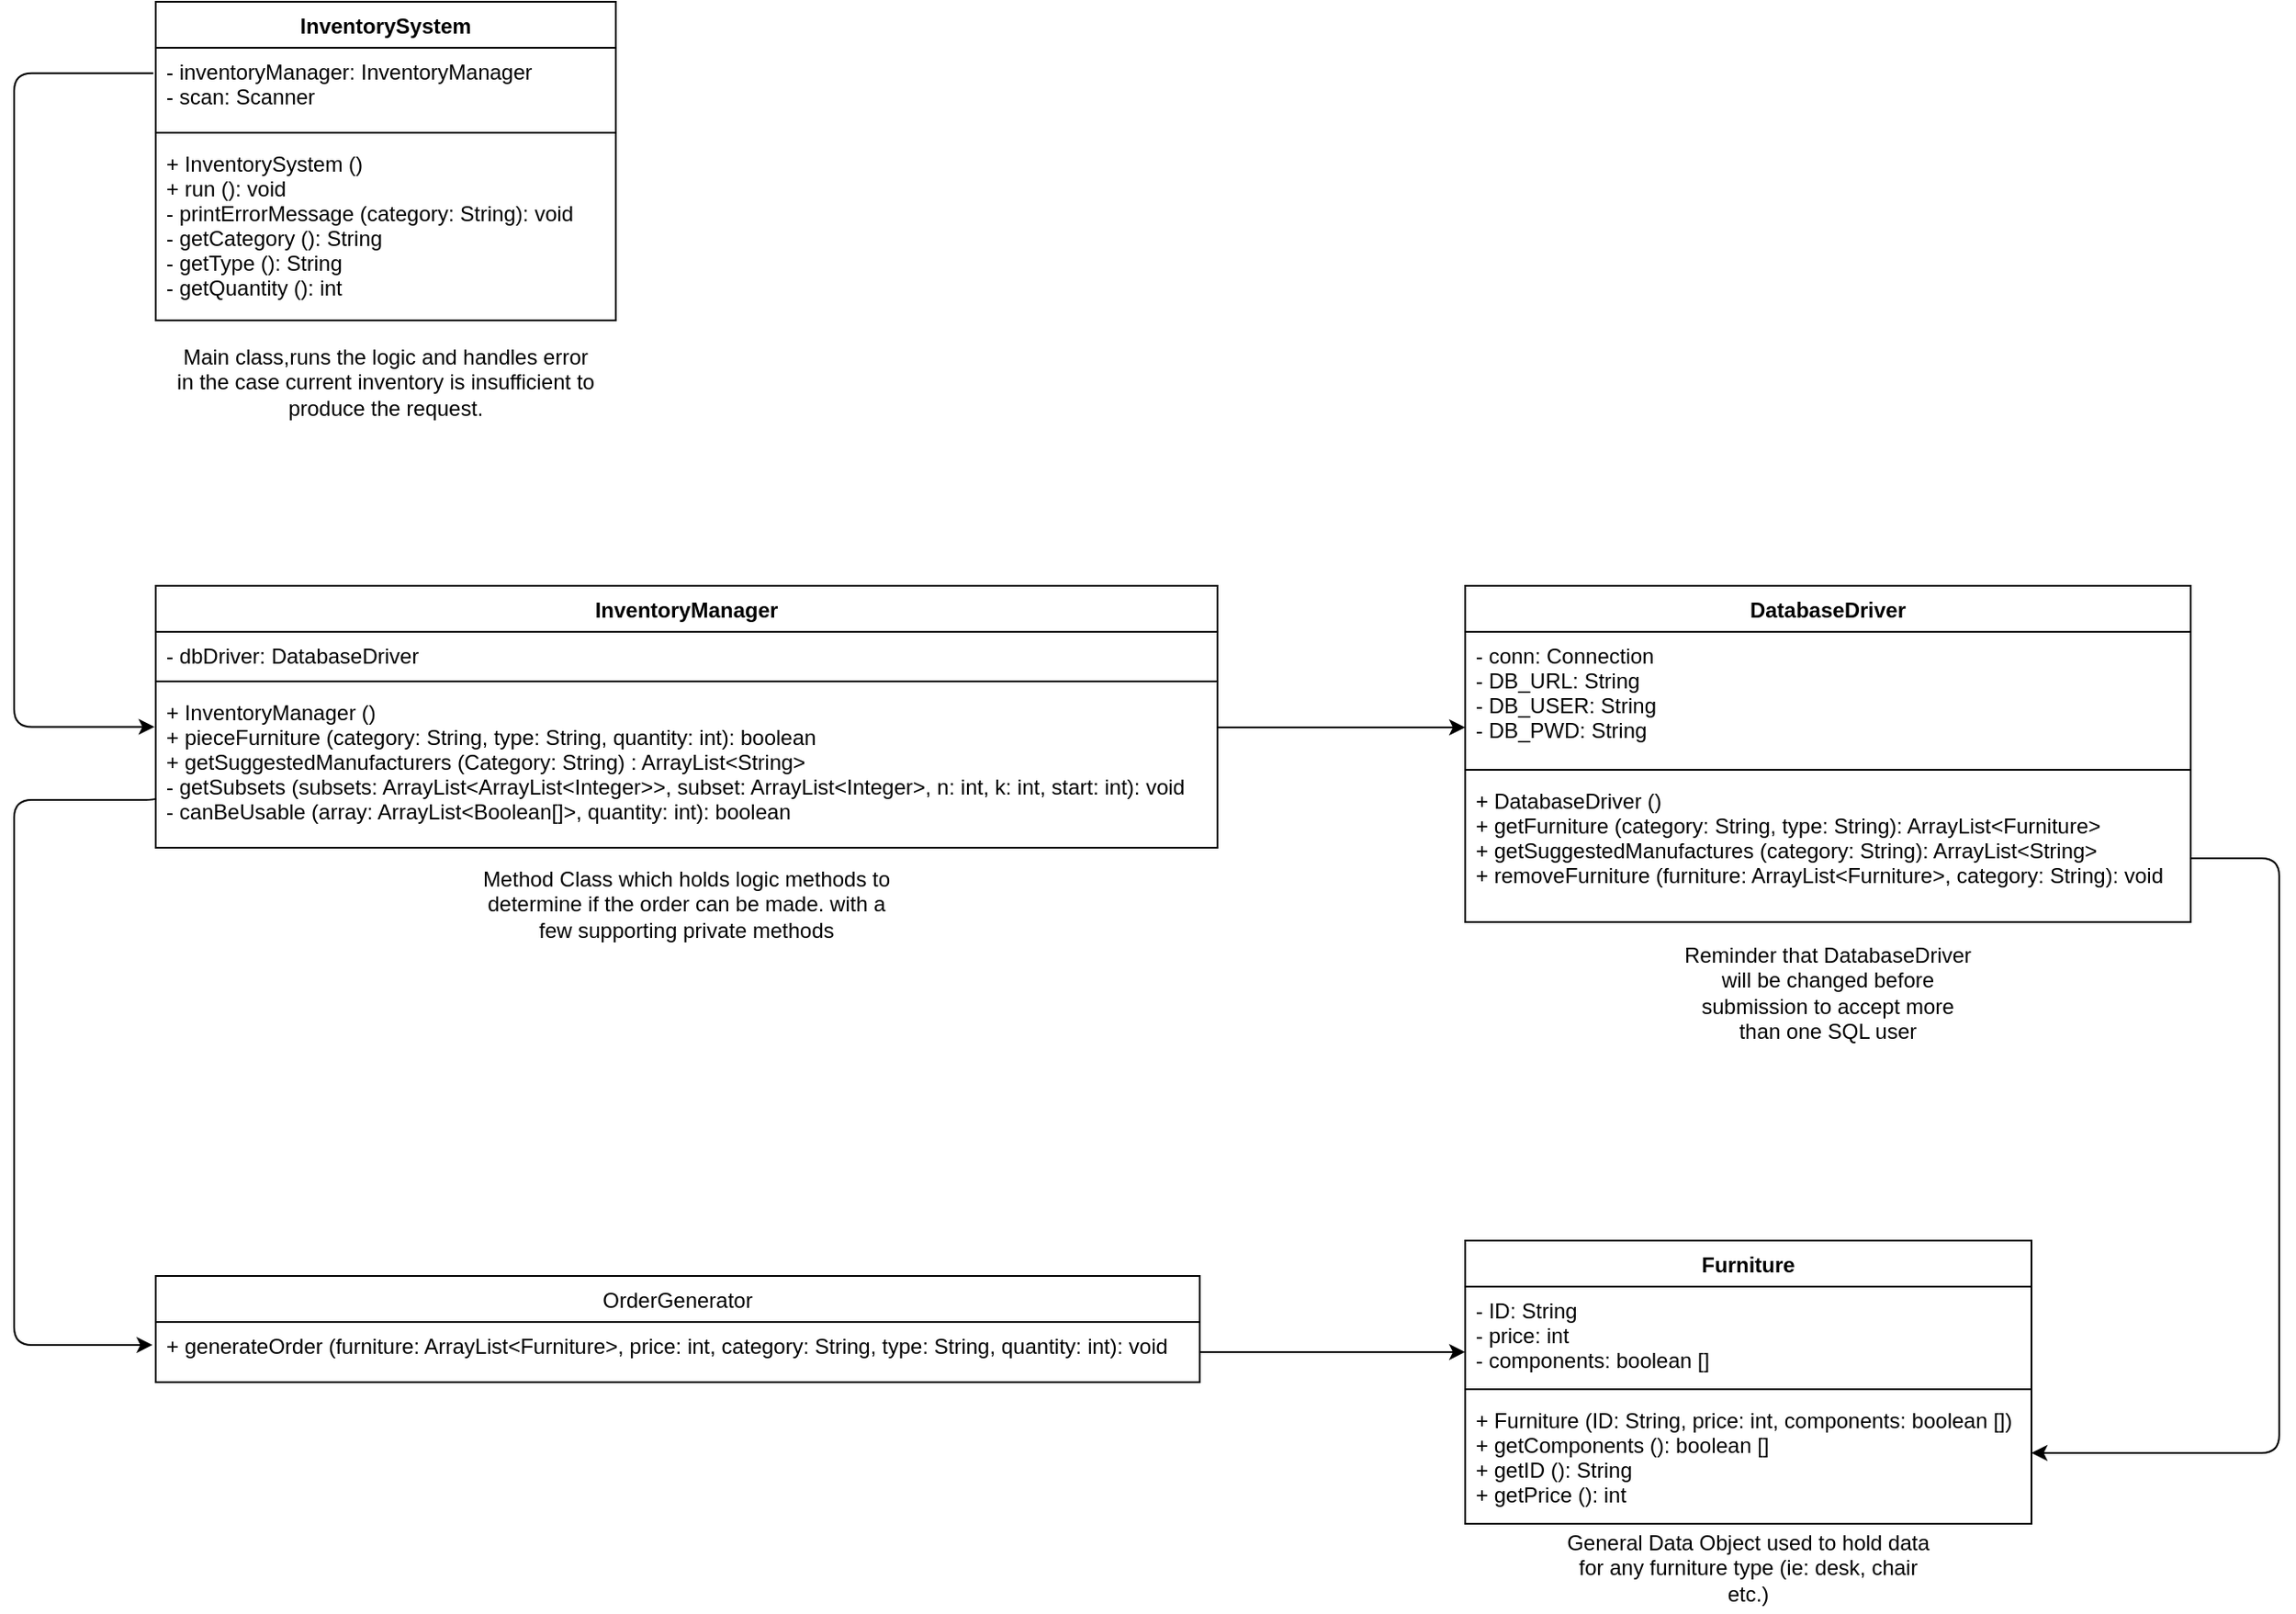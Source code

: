 <mxfile version="14.5.3" type="github">
  <diagram id="C5RBs43oDa-KdzZeNtuy" name="Page-1">
    <mxGraphModel dx="1097" dy="599" grid="1" gridSize="10" guides="1" tooltips="1" connect="1" arrows="1" fold="1" page="1" pageScale="1" pageWidth="827" pageHeight="1169" math="0" shadow="0">
      <root>
        <mxCell id="WIyWlLk6GJQsqaUBKTNV-0" />
        <mxCell id="WIyWlLk6GJQsqaUBKTNV-1" parent="WIyWlLk6GJQsqaUBKTNV-0" />
        <mxCell id="N_NnaopC6pL-1q0N3gmT-41" value="Furniture" style="swimlane;fontStyle=1;align=center;verticalAlign=top;childLayout=stackLayout;horizontal=1;startSize=26;horizontalStack=0;resizeParent=1;resizeParentMax=0;resizeLast=0;collapsible=1;marginBottom=0;" parent="WIyWlLk6GJQsqaUBKTNV-1" vertex="1">
          <mxGeometry x="900" y="760" width="320" height="160" as="geometry" />
        </mxCell>
        <mxCell id="N_NnaopC6pL-1q0N3gmT-42" value="- ID: String&#xa;- price: int&#xa;- components: boolean []&#xa;" style="text;strokeColor=none;fillColor=none;align=left;verticalAlign=top;spacingLeft=4;spacingRight=4;overflow=hidden;rotatable=0;points=[[0,0.5],[1,0.5]];portConstraint=eastwest;" parent="N_NnaopC6pL-1q0N3gmT-41" vertex="1">
          <mxGeometry y="26" width="320" height="54" as="geometry" />
        </mxCell>
        <mxCell id="N_NnaopC6pL-1q0N3gmT-43" value="" style="line;strokeWidth=1;fillColor=none;align=left;verticalAlign=middle;spacingTop=-1;spacingLeft=3;spacingRight=3;rotatable=0;labelPosition=right;points=[];portConstraint=eastwest;" parent="N_NnaopC6pL-1q0N3gmT-41" vertex="1">
          <mxGeometry y="80" width="320" height="8" as="geometry" />
        </mxCell>
        <mxCell id="N_NnaopC6pL-1q0N3gmT-44" value="+ Furniture (ID: String, price: int, components: boolean [])&#xa;+ getComponents (): boolean []&#xa;+ getID (): String&#xa;+ getPrice (): int&#xa;&#xa;" style="text;strokeColor=none;fillColor=none;align=left;verticalAlign=top;spacingLeft=4;spacingRight=4;overflow=hidden;rotatable=0;points=[[0,0.5],[1,0.5]];portConstraint=eastwest;" parent="N_NnaopC6pL-1q0N3gmT-41" vertex="1">
          <mxGeometry y="88" width="320" height="72" as="geometry" />
        </mxCell>
        <mxCell id="N_NnaopC6pL-1q0N3gmT-45" value="DatabaseDriver" style="swimlane;fontStyle=1;align=center;verticalAlign=top;childLayout=stackLayout;horizontal=1;startSize=26;horizontalStack=0;resizeParent=1;resizeParentMax=0;resizeLast=0;collapsible=1;marginBottom=0;" parent="WIyWlLk6GJQsqaUBKTNV-1" vertex="1">
          <mxGeometry x="900" y="390" width="410" height="190" as="geometry" />
        </mxCell>
        <mxCell id="N_NnaopC6pL-1q0N3gmT-46" value="- conn: Connection&#xa;- DB_URL: String&#xa;- DB_USER: String&#xa;- DB_PWD: String&#xa;&#xa;&#xa;" style="text;strokeColor=none;fillColor=none;align=left;verticalAlign=top;spacingLeft=4;spacingRight=4;overflow=hidden;rotatable=0;points=[[0,0.5],[1,0.5]];portConstraint=eastwest;fontStyle=0" parent="N_NnaopC6pL-1q0N3gmT-45" vertex="1">
          <mxGeometry y="26" width="410" height="74" as="geometry" />
        </mxCell>
        <mxCell id="N_NnaopC6pL-1q0N3gmT-47" value="" style="line;strokeWidth=1;fillColor=none;align=left;verticalAlign=middle;spacingTop=-1;spacingLeft=3;spacingRight=3;rotatable=0;labelPosition=right;points=[];portConstraint=eastwest;" parent="N_NnaopC6pL-1q0N3gmT-45" vertex="1">
          <mxGeometry y="100" width="410" height="8" as="geometry" />
        </mxCell>
        <mxCell id="N_NnaopC6pL-1q0N3gmT-48" value="+ DatabaseDriver ()&#xa;+ getFurniture (category: String, type: String): ArrayList&lt;Furniture&gt;&#xa;+ getSuggestedManufactures (category: String): ArrayList&lt;String&gt;&#xa;+ removeFurniture (furniture: ArrayList&lt;Furniture&gt;, category: String): void&#xa;" style="text;strokeColor=none;fillColor=none;align=left;verticalAlign=top;spacingLeft=4;spacingRight=4;overflow=hidden;rotatable=0;points=[[0,0.5],[1,0.5]];portConstraint=eastwest;" parent="N_NnaopC6pL-1q0N3gmT-45" vertex="1">
          <mxGeometry y="108" width="410" height="82" as="geometry" />
        </mxCell>
        <mxCell id="N_NnaopC6pL-1q0N3gmT-49" value="Reminder that DatabaseDriver will be changed before submission to accept more than one SQL user" style="text;html=1;strokeColor=none;fillColor=none;align=center;verticalAlign=middle;whiteSpace=wrap;rounded=0;" parent="WIyWlLk6GJQsqaUBKTNV-1" vertex="1">
          <mxGeometry x="1020" y="580" width="170" height="80" as="geometry" />
        </mxCell>
        <mxCell id="N_NnaopC6pL-1q0N3gmT-50" value="General Data Object used to hold data for any furniture type (ie: desk, chair etc.)" style="text;html=1;strokeColor=none;fillColor=none;align=center;verticalAlign=middle;whiteSpace=wrap;rounded=0;" parent="WIyWlLk6GJQsqaUBKTNV-1" vertex="1">
          <mxGeometry x="950" y="920" width="220" height="50" as="geometry" />
        </mxCell>
        <mxCell id="N_NnaopC6pL-1q0N3gmT-51" value="OrderGenerator" style="swimlane;fontStyle=0;childLayout=stackLayout;horizontal=1;startSize=26;fillColor=none;horizontalStack=0;resizeParent=1;resizeParentMax=0;resizeLast=0;collapsible=1;marginBottom=0;" parent="WIyWlLk6GJQsqaUBKTNV-1" vertex="1">
          <mxGeometry x="160" y="780" width="590" height="60" as="geometry" />
        </mxCell>
        <mxCell id="N_NnaopC6pL-1q0N3gmT-52" value="+ generateOrder (furniture: ArrayList&lt;Furniture&gt;, price: int, category: String, type: String, quantity: int): void" style="text;strokeColor=none;fillColor=none;align=left;verticalAlign=top;spacingLeft=4;spacingRight=4;overflow=hidden;rotatable=0;points=[[0,0.5],[1,0.5]];portConstraint=eastwest;" parent="N_NnaopC6pL-1q0N3gmT-51" vertex="1">
          <mxGeometry y="26" width="590" height="34" as="geometry" />
        </mxCell>
        <mxCell id="N_NnaopC6pL-1q0N3gmT-55" value="InventorySystem" style="swimlane;fontStyle=1;align=center;verticalAlign=top;childLayout=stackLayout;horizontal=1;startSize=26;horizontalStack=0;resizeParent=1;resizeParentMax=0;resizeLast=0;collapsible=1;marginBottom=0;" parent="WIyWlLk6GJQsqaUBKTNV-1" vertex="1">
          <mxGeometry x="160" y="60" width="260" height="180" as="geometry" />
        </mxCell>
        <mxCell id="N_NnaopC6pL-1q0N3gmT-56" value="- inventoryManager: InventoryManager&#xa;- scan: Scanner&#xa;" style="text;strokeColor=none;fillColor=none;align=left;verticalAlign=top;spacingLeft=4;spacingRight=4;overflow=hidden;rotatable=0;points=[[0,0.5],[1,0.5]];portConstraint=eastwest;" parent="N_NnaopC6pL-1q0N3gmT-55" vertex="1">
          <mxGeometry y="26" width="260" height="44" as="geometry" />
        </mxCell>
        <mxCell id="N_NnaopC6pL-1q0N3gmT-57" value="" style="line;strokeWidth=1;fillColor=none;align=left;verticalAlign=middle;spacingTop=-1;spacingLeft=3;spacingRight=3;rotatable=0;labelPosition=right;points=[];portConstraint=eastwest;" parent="N_NnaopC6pL-1q0N3gmT-55" vertex="1">
          <mxGeometry y="70" width="260" height="8" as="geometry" />
        </mxCell>
        <mxCell id="N_NnaopC6pL-1q0N3gmT-58" value="+ InventorySystem ()&#xa;+ run (): void&#xa;- printErrorMessage (category: String): void&#xa;- getCategory (): String&#xa;- getType (): String&#xa;- getQuantity (): int&#xa;" style="text;strokeColor=none;fillColor=none;align=left;verticalAlign=top;spacingLeft=4;spacingRight=4;overflow=hidden;rotatable=0;points=[[0,0.5],[1,0.5]];portConstraint=eastwest;" parent="N_NnaopC6pL-1q0N3gmT-55" vertex="1">
          <mxGeometry y="78" width="260" height="102" as="geometry" />
        </mxCell>
        <mxCell id="N_NnaopC6pL-1q0N3gmT-59" value="Main class,runs the logic and handles error in the case current inventory is insufficient to produce the request." style="text;html=1;strokeColor=none;fillColor=none;align=center;verticalAlign=middle;whiteSpace=wrap;rounded=0;" parent="WIyWlLk6GJQsqaUBKTNV-1" vertex="1">
          <mxGeometry x="170" y="240" width="240" height="70" as="geometry" />
        </mxCell>
        <mxCell id="N_NnaopC6pL-1q0N3gmT-60" value="InventoryManager" style="swimlane;fontStyle=1;align=center;verticalAlign=top;childLayout=stackLayout;horizontal=1;startSize=26;horizontalStack=0;resizeParent=1;resizeParentMax=0;resizeLast=0;collapsible=1;marginBottom=0;" parent="WIyWlLk6GJQsqaUBKTNV-1" vertex="1">
          <mxGeometry x="160" y="390" width="600" height="148" as="geometry" />
        </mxCell>
        <mxCell id="N_NnaopC6pL-1q0N3gmT-61" value="- dbDriver: DatabaseDriver" style="text;strokeColor=none;fillColor=none;align=left;verticalAlign=top;spacingLeft=4;spacingRight=4;overflow=hidden;rotatable=0;points=[[0,0.5],[1,0.5]];portConstraint=eastwest;" parent="N_NnaopC6pL-1q0N3gmT-60" vertex="1">
          <mxGeometry y="26" width="600" height="24" as="geometry" />
        </mxCell>
        <mxCell id="N_NnaopC6pL-1q0N3gmT-62" value="" style="line;strokeWidth=1;fillColor=none;align=left;verticalAlign=middle;spacingTop=-1;spacingLeft=3;spacingRight=3;rotatable=0;labelPosition=right;points=[];portConstraint=eastwest;" parent="N_NnaopC6pL-1q0N3gmT-60" vertex="1">
          <mxGeometry y="50" width="600" height="8" as="geometry" />
        </mxCell>
        <mxCell id="N_NnaopC6pL-1q0N3gmT-63" value="+ InventoryManager ()&#xa;+ pieceFurniture (category: String, type: String, quantity: int): boolean&#xa;+ getSuggestedManufacturers (Category: String) : ArrayList&lt;String&gt;&#xa;- getSubsets (subsets: ArrayList&lt;ArrayList&lt;Integer&gt;&gt;, subset: ArrayList&lt;Integer&gt;, n: int, k: int, start: int): void&#xa;- canBeUsable (array: ArrayList&lt;Boolean[]&gt;, quantity: int): boolean&#xa;&#xa;&#xa;" style="text;strokeColor=none;fillColor=none;align=left;verticalAlign=top;spacingLeft=4;spacingRight=4;overflow=hidden;rotatable=0;points=[[0,0.5],[1,0.5]];portConstraint=eastwest;" parent="N_NnaopC6pL-1q0N3gmT-60" vertex="1">
          <mxGeometry y="58" width="600" height="90" as="geometry" />
        </mxCell>
        <mxCell id="N_NnaopC6pL-1q0N3gmT-64" value="Method Class which holds logic methods to determine if the order can be made. with a few supporting private methods" style="text;html=1;strokeColor=none;fillColor=none;align=center;verticalAlign=middle;whiteSpace=wrap;rounded=0;" parent="WIyWlLk6GJQsqaUBKTNV-1" vertex="1">
          <mxGeometry x="340" y="540" width="240" height="60" as="geometry" />
        </mxCell>
        <mxCell id="hNFYvRskMZ2YaHaWEAf7-3" style="edgeStyle=orthogonalEdgeStyle;rounded=1;orthogonalLoop=1;jettySize=auto;html=1;exitX=-0.005;exitY=0.328;exitDx=0;exitDy=0;exitPerimeter=0;entryX=-0.001;entryY=0.241;entryDx=0;entryDy=0;entryPerimeter=0;" edge="1" parent="WIyWlLk6GJQsqaUBKTNV-1" source="N_NnaopC6pL-1q0N3gmT-56" target="N_NnaopC6pL-1q0N3gmT-63">
          <mxGeometry relative="1" as="geometry">
            <mxPoint x="140" y="470" as="targetPoint" />
            <Array as="points">
              <mxPoint x="80" y="100" />
              <mxPoint x="80" y="470" />
            </Array>
          </mxGeometry>
        </mxCell>
        <mxCell id="hNFYvRskMZ2YaHaWEAf7-4" style="edgeStyle=orthogonalEdgeStyle;rounded=0;orthogonalLoop=1;jettySize=auto;html=1;entryX=0;entryY=0.685;entryDx=0;entryDy=0;entryPerimeter=0;" edge="1" parent="WIyWlLk6GJQsqaUBKTNV-1" source="N_NnaopC6pL-1q0N3gmT-52" target="N_NnaopC6pL-1q0N3gmT-42">
          <mxGeometry relative="1" as="geometry">
            <mxPoint x="890" y="823" as="targetPoint" />
            <Array as="points" />
          </mxGeometry>
        </mxCell>
        <mxCell id="hNFYvRskMZ2YaHaWEAf7-5" style="edgeStyle=orthogonalEdgeStyle;rounded=0;orthogonalLoop=1;jettySize=auto;html=1;entryX=0;entryY=0.73;entryDx=0;entryDy=0;entryPerimeter=0;" edge="1" parent="WIyWlLk6GJQsqaUBKTNV-1" source="N_NnaopC6pL-1q0N3gmT-63" target="N_NnaopC6pL-1q0N3gmT-46">
          <mxGeometry relative="1" as="geometry">
            <mxPoint x="919" y="470" as="targetPoint" />
            <Array as="points">
              <mxPoint x="710" y="470" />
              <mxPoint x="710" y="470" />
            </Array>
          </mxGeometry>
        </mxCell>
        <mxCell id="hNFYvRskMZ2YaHaWEAf7-6" style="edgeStyle=orthogonalEdgeStyle;orthogonalLoop=1;jettySize=auto;html=1;entryX=1;entryY=0.444;entryDx=0;entryDy=0;entryPerimeter=0;rounded=1;" edge="1" parent="WIyWlLk6GJQsqaUBKTNV-1" source="N_NnaopC6pL-1q0N3gmT-48" target="N_NnaopC6pL-1q0N3gmT-44">
          <mxGeometry relative="1" as="geometry">
            <mxPoint x="1140" y="890" as="targetPoint" />
            <Array as="points">
              <mxPoint x="1360" y="544" />
              <mxPoint x="1360" y="880" />
            </Array>
          </mxGeometry>
        </mxCell>
        <mxCell id="hNFYvRskMZ2YaHaWEAf7-7" style="edgeStyle=orthogonalEdgeStyle;rounded=1;orthogonalLoop=1;jettySize=auto;html=1;entryX=-0.003;entryY=0.382;entryDx=0;entryDy=0;exitX=0;exitY=0.685;exitDx=0;exitDy=0;exitPerimeter=0;entryPerimeter=0;" edge="1" parent="WIyWlLk6GJQsqaUBKTNV-1" source="N_NnaopC6pL-1q0N3gmT-63" target="N_NnaopC6pL-1q0N3gmT-52">
          <mxGeometry relative="1" as="geometry">
            <mxPoint x="150" y="820" as="targetPoint" />
            <mxPoint x="140" y="511" as="sourcePoint" />
            <Array as="points">
              <mxPoint x="160" y="511" />
              <mxPoint x="80" y="511" />
              <mxPoint x="80" y="819" />
            </Array>
          </mxGeometry>
        </mxCell>
      </root>
    </mxGraphModel>
  </diagram>
</mxfile>
